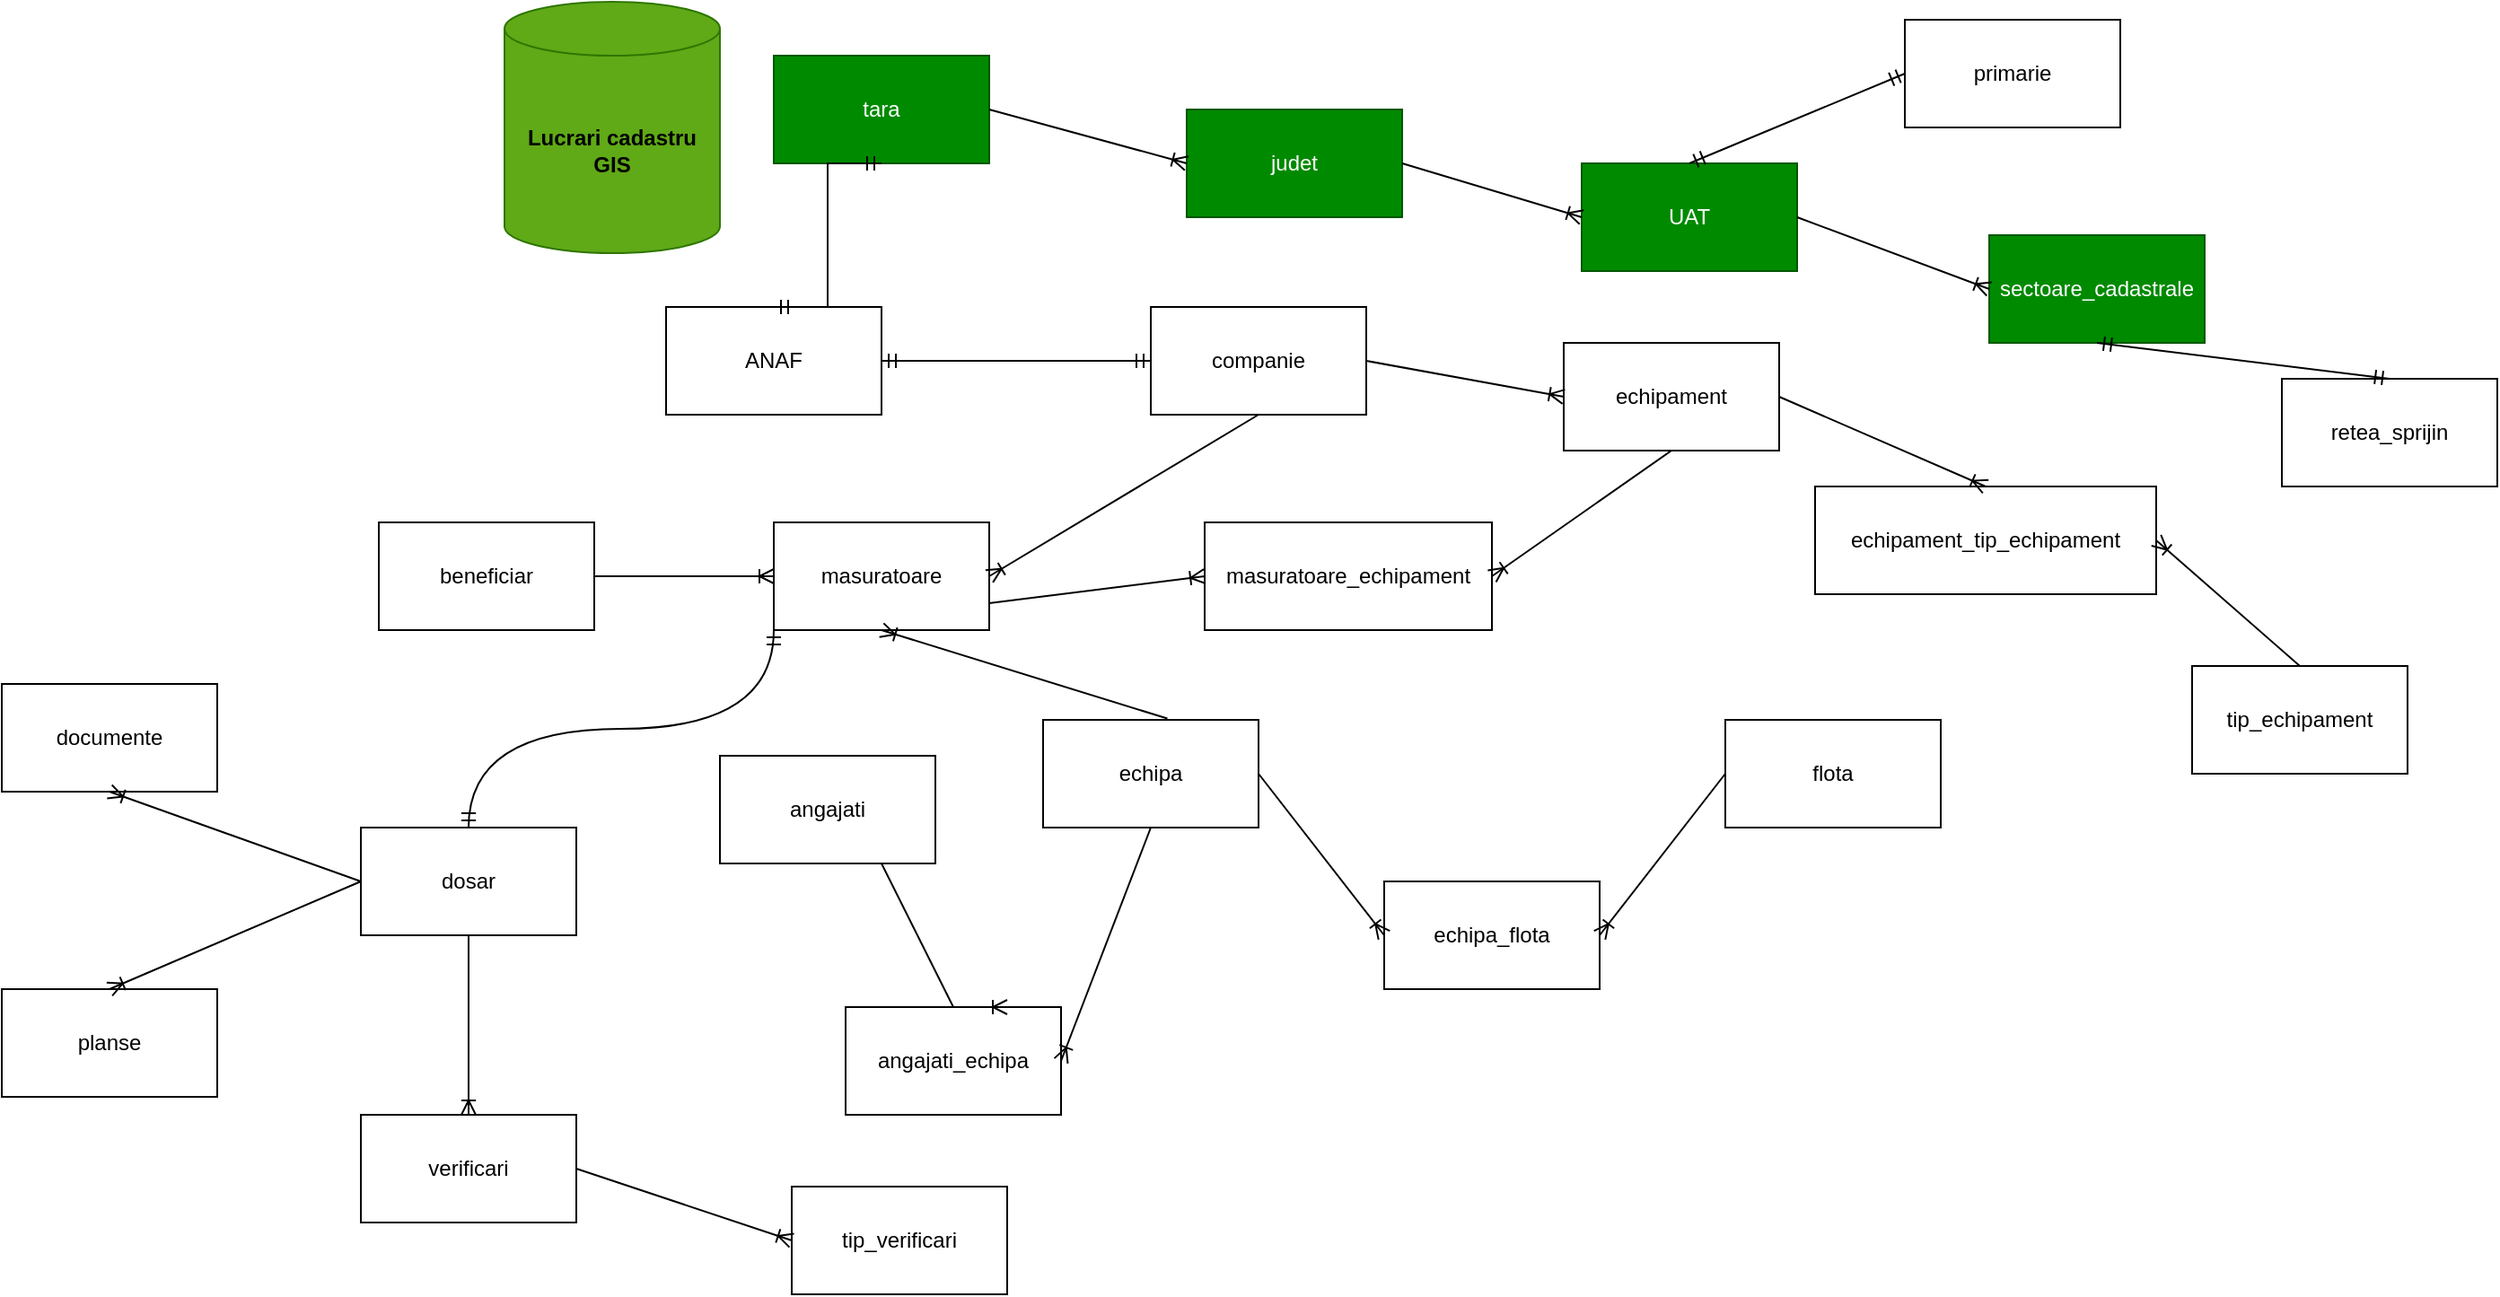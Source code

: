 <mxfile version="22.0.8" type="github">
  <diagram name="Pagina-1" id="PuCSkXzhq6iDSD-JDsau">
    <mxGraphModel dx="2412" dy="823" grid="1" gridSize="10" guides="1" tooltips="1" connect="1" arrows="1" fold="1" page="1" pageScale="1" pageWidth="827" pageHeight="1169" math="0" shadow="0">
      <root>
        <mxCell id="0" />
        <mxCell id="1" parent="0" />
        <mxCell id="dlnl32mdN41B_qW-PVoW-2" value="Lucrari cadastru GIS" style="shape=cylinder3;whiteSpace=wrap;html=1;boundedLbl=1;backgroundOutline=1;size=15;fillColor=#60a917;strokeColor=#2D7600;fontColor=#000000;labelBackgroundColor=none;labelBorderColor=none;fontStyle=1" vertex="1" parent="1">
          <mxGeometry y="10" width="120" height="140" as="geometry" />
        </mxCell>
        <mxCell id="dlnl32mdN41B_qW-PVoW-3" value="sectoare_cadastrale" style="rounded=0;whiteSpace=wrap;html=1;fillColor=#008a00;fontColor=#ffffff;strokeColor=#005700;" vertex="1" parent="1">
          <mxGeometry x="827" y="140" width="120" height="60" as="geometry" />
        </mxCell>
        <mxCell id="dlnl32mdN41B_qW-PVoW-4" value="retea_sprijin" style="rounded=0;whiteSpace=wrap;html=1;" vertex="1" parent="1">
          <mxGeometry x="990" y="220" width="120" height="60" as="geometry" />
        </mxCell>
        <mxCell id="dlnl32mdN41B_qW-PVoW-5" value="echipa" style="rounded=0;whiteSpace=wrap;html=1;" vertex="1" parent="1">
          <mxGeometry x="300" y="410" width="120" height="60" as="geometry" />
        </mxCell>
        <mxCell id="dlnl32mdN41B_qW-PVoW-6" value="angajati" style="rounded=0;whiteSpace=wrap;html=1;" vertex="1" parent="1">
          <mxGeometry x="120" y="430" width="120" height="60" as="geometry" />
        </mxCell>
        <mxCell id="dlnl32mdN41B_qW-PVoW-7" value="echipament" style="rounded=0;whiteSpace=wrap;html=1;" vertex="1" parent="1">
          <mxGeometry x="590" y="200" width="120" height="60" as="geometry" />
        </mxCell>
        <mxCell id="dlnl32mdN41B_qW-PVoW-9" value="flota" style="rounded=0;whiteSpace=wrap;html=1;" vertex="1" parent="1">
          <mxGeometry x="680" y="410" width="120" height="60" as="geometry" />
        </mxCell>
        <mxCell id="dlnl32mdN41B_qW-PVoW-10" value="documente" style="rounded=0;whiteSpace=wrap;html=1;" vertex="1" parent="1">
          <mxGeometry x="-280" y="390" width="120" height="60" as="geometry" />
        </mxCell>
        <mxCell id="dlnl32mdN41B_qW-PVoW-11" value="masuratoare" style="rounded=0;whiteSpace=wrap;html=1;" vertex="1" parent="1">
          <mxGeometry x="150" y="300" width="120" height="60" as="geometry" />
        </mxCell>
        <mxCell id="dlnl32mdN41B_qW-PVoW-12" value="primarie" style="rounded=0;whiteSpace=wrap;html=1;" vertex="1" parent="1">
          <mxGeometry x="780" y="20" width="120" height="60" as="geometry" />
        </mxCell>
        <mxCell id="dlnl32mdN41B_qW-PVoW-13" value="beneficiar" style="rounded=0;whiteSpace=wrap;html=1;" vertex="1" parent="1">
          <mxGeometry x="-70" y="300" width="120" height="60" as="geometry" />
        </mxCell>
        <mxCell id="dlnl32mdN41B_qW-PVoW-15" value="dosar" style="rounded=0;whiteSpace=wrap;html=1;" vertex="1" parent="1">
          <mxGeometry x="-80" y="470" width="120" height="60" as="geometry" />
        </mxCell>
        <mxCell id="dlnl32mdN41B_qW-PVoW-17" value="planse" style="rounded=0;whiteSpace=wrap;html=1;" vertex="1" parent="1">
          <mxGeometry x="-280" y="560" width="120" height="60" as="geometry" />
        </mxCell>
        <mxCell id="dlnl32mdN41B_qW-PVoW-19" value="tip_verificari" style="rounded=0;whiteSpace=wrap;html=1;" vertex="1" parent="1">
          <mxGeometry x="160" y="670" width="120" height="60" as="geometry" />
        </mxCell>
        <mxCell id="dlnl32mdN41B_qW-PVoW-20" value="verificari" style="rounded=0;whiteSpace=wrap;html=1;" vertex="1" parent="1">
          <mxGeometry x="-80" y="630" width="120" height="60" as="geometry" />
        </mxCell>
        <mxCell id="dlnl32mdN41B_qW-PVoW-21" value="UAT" style="rounded=0;whiteSpace=wrap;html=1;fillColor=#008a00;fontColor=#ffffff;strokeColor=#005700;" vertex="1" parent="1">
          <mxGeometry x="600" y="100" width="120" height="60" as="geometry" />
        </mxCell>
        <mxCell id="dlnl32mdN41B_qW-PVoW-22" value="" style="fontSize=12;html=1;endArrow=ERoneToMany;rounded=0;exitX=1;exitY=0.5;exitDx=0;exitDy=0;entryX=0;entryY=0.5;entryDx=0;entryDy=0;" edge="1" parent="1" source="dlnl32mdN41B_qW-PVoW-21" target="dlnl32mdN41B_qW-PVoW-3">
          <mxGeometry width="100" height="100" relative="1" as="geometry">
            <mxPoint x="200" y="220" as="sourcePoint" />
            <mxPoint x="320" y="60" as="targetPoint" />
          </mxGeometry>
        </mxCell>
        <mxCell id="dlnl32mdN41B_qW-PVoW-23" value="judet" style="rounded=0;whiteSpace=wrap;html=1;fillColor=#008a00;fontColor=#ffffff;strokeColor=#005700;" vertex="1" parent="1">
          <mxGeometry x="380" y="70" width="120" height="60" as="geometry" />
        </mxCell>
        <mxCell id="dlnl32mdN41B_qW-PVoW-24" value="" style="fontSize=12;html=1;endArrow=ERoneToMany;rounded=0;exitX=1;exitY=0.5;exitDx=0;exitDy=0;entryX=0;entryY=0.5;entryDx=0;entryDy=0;" edge="1" parent="1" source="dlnl32mdN41B_qW-PVoW-23" target="dlnl32mdN41B_qW-PVoW-21">
          <mxGeometry width="100" height="100" relative="1" as="geometry">
            <mxPoint x="300" y="100" as="sourcePoint" />
            <mxPoint x="470" y="140" as="targetPoint" />
          </mxGeometry>
        </mxCell>
        <mxCell id="dlnl32mdN41B_qW-PVoW-25" value="tara" style="rounded=0;whiteSpace=wrap;html=1;fillColor=#008a00;fontColor=#ffffff;strokeColor=#005700;" vertex="1" parent="1">
          <mxGeometry x="150" y="40" width="120" height="60" as="geometry" />
        </mxCell>
        <mxCell id="dlnl32mdN41B_qW-PVoW-26" value="" style="fontSize=12;html=1;endArrow=ERoneToMany;rounded=0;entryX=0;entryY=0.5;entryDx=0;entryDy=0;exitX=1;exitY=0.5;exitDx=0;exitDy=0;" edge="1" parent="1" source="dlnl32mdN41B_qW-PVoW-25" target="dlnl32mdN41B_qW-PVoW-23">
          <mxGeometry width="100" height="100" relative="1" as="geometry">
            <mxPoint x="360" y="160" as="sourcePoint" />
            <mxPoint x="264" y="130" as="targetPoint" />
          </mxGeometry>
        </mxCell>
        <mxCell id="dlnl32mdN41B_qW-PVoW-27" value="companie" style="rounded=0;whiteSpace=wrap;html=1;" vertex="1" parent="1">
          <mxGeometry x="360" y="180" width="120" height="60" as="geometry" />
        </mxCell>
        <mxCell id="dlnl32mdN41B_qW-PVoW-28" value="" style="fontSize=12;html=1;endArrow=ERoneToMany;rounded=0;exitX=1;exitY=0.5;exitDx=0;exitDy=0;entryX=0;entryY=0.5;entryDx=0;entryDy=0;" edge="1" parent="1" source="dlnl32mdN41B_qW-PVoW-27" target="dlnl32mdN41B_qW-PVoW-7">
          <mxGeometry width="100" height="100" relative="1" as="geometry">
            <mxPoint x="500" y="270" as="sourcePoint" />
            <mxPoint x="590" y="230" as="targetPoint" />
          </mxGeometry>
        </mxCell>
        <mxCell id="dlnl32mdN41B_qW-PVoW-30" value="ANAF" style="rounded=0;whiteSpace=wrap;html=1;" vertex="1" parent="1">
          <mxGeometry x="90" y="180" width="120" height="60" as="geometry" />
        </mxCell>
        <mxCell id="dlnl32mdN41B_qW-PVoW-31" value="" style="edgeStyle=entityRelationEdgeStyle;fontSize=12;html=1;endArrow=ERmandOne;startArrow=ERmandOne;rounded=0;exitX=1;exitY=0.5;exitDx=0;exitDy=0;entryX=0;entryY=0.5;entryDx=0;entryDy=0;" edge="1" parent="1" source="dlnl32mdN41B_qW-PVoW-30" target="dlnl32mdN41B_qW-PVoW-27">
          <mxGeometry width="100" height="100" relative="1" as="geometry">
            <mxPoint x="470" y="330" as="sourcePoint" />
            <mxPoint x="570" y="230" as="targetPoint" />
          </mxGeometry>
        </mxCell>
        <mxCell id="dlnl32mdN41B_qW-PVoW-32" value="" style="edgeStyle=entityRelationEdgeStyle;fontSize=12;html=1;endArrow=ERmandOne;startArrow=ERmandOne;rounded=0;entryX=0.5;entryY=1;entryDx=0;entryDy=0;exitX=0.5;exitY=0;exitDx=0;exitDy=0;" edge="1" parent="1" source="dlnl32mdN41B_qW-PVoW-30" target="dlnl32mdN41B_qW-PVoW-25">
          <mxGeometry width="100" height="100" relative="1" as="geometry">
            <mxPoint x="470" y="330" as="sourcePoint" />
            <mxPoint x="570" y="230" as="targetPoint" />
          </mxGeometry>
        </mxCell>
        <mxCell id="dlnl32mdN41B_qW-PVoW-33" value="" style="fontSize=12;html=1;endArrow=ERoneToMany;rounded=0;exitX=0.5;exitY=1;exitDx=0;exitDy=0;entryX=1;entryY=0.5;entryDx=0;entryDy=0;" edge="1" parent="1" source="dlnl32mdN41B_qW-PVoW-27" target="dlnl32mdN41B_qW-PVoW-11">
          <mxGeometry width="100" height="100" relative="1" as="geometry">
            <mxPoint x="510" y="400" as="sourcePoint" />
            <mxPoint x="610" y="300" as="targetPoint" />
          </mxGeometry>
        </mxCell>
        <mxCell id="dlnl32mdN41B_qW-PVoW-34" value="masuratoare_echipament" style="rounded=0;whiteSpace=wrap;html=1;" vertex="1" parent="1">
          <mxGeometry x="390" y="300" width="160" height="60" as="geometry" />
        </mxCell>
        <mxCell id="dlnl32mdN41B_qW-PVoW-35" value="" style="fontSize=12;html=1;endArrow=ERoneToMany;rounded=0;exitX=1;exitY=0.75;exitDx=0;exitDy=0;entryX=0;entryY=0.5;entryDx=0;entryDy=0;" edge="1" parent="1" source="dlnl32mdN41B_qW-PVoW-11" target="dlnl32mdN41B_qW-PVoW-34">
          <mxGeometry width="100" height="100" relative="1" as="geometry">
            <mxPoint x="270" y="490" as="sourcePoint" />
            <mxPoint x="370" y="390" as="targetPoint" />
          </mxGeometry>
        </mxCell>
        <mxCell id="dlnl32mdN41B_qW-PVoW-36" value="" style="fontSize=12;html=1;endArrow=ERoneToMany;rounded=0;exitX=0.5;exitY=1;exitDx=0;exitDy=0;entryX=1;entryY=0.5;entryDx=0;entryDy=0;" edge="1" parent="1" source="dlnl32mdN41B_qW-PVoW-7" target="dlnl32mdN41B_qW-PVoW-34">
          <mxGeometry width="100" height="100" relative="1" as="geometry">
            <mxPoint x="650" y="270" as="sourcePoint" />
            <mxPoint x="650" y="350" as="targetPoint" />
          </mxGeometry>
        </mxCell>
        <mxCell id="dlnl32mdN41B_qW-PVoW-37" value="angajati_echipa" style="rounded=0;whiteSpace=wrap;html=1;" vertex="1" parent="1">
          <mxGeometry x="190" y="570" width="120" height="60" as="geometry" />
        </mxCell>
        <mxCell id="dlnl32mdN41B_qW-PVoW-38" value="" style="edgeStyle=entityRelationEdgeStyle;fontSize=12;html=1;endArrow=ERoneToMany;rounded=0;exitX=0.5;exitY=1;exitDx=0;exitDy=0;entryX=0.75;entryY=0;entryDx=0;entryDy=0;" edge="1" parent="1" source="dlnl32mdN41B_qW-PVoW-6" target="dlnl32mdN41B_qW-PVoW-37">
          <mxGeometry width="100" height="100" relative="1" as="geometry">
            <mxPoint x="280" y="550" as="sourcePoint" />
            <mxPoint x="440" y="520" as="targetPoint" />
          </mxGeometry>
        </mxCell>
        <mxCell id="dlnl32mdN41B_qW-PVoW-39" value="" style="fontSize=12;html=1;endArrow=ERoneToMany;rounded=0;entryX=1;entryY=0.5;entryDx=0;entryDy=0;exitX=0.5;exitY=1;exitDx=0;exitDy=0;" edge="1" parent="1" source="dlnl32mdN41B_qW-PVoW-5" target="dlnl32mdN41B_qW-PVoW-37">
          <mxGeometry width="100" height="100" relative="1" as="geometry">
            <mxPoint x="300" y="590" as="sourcePoint" />
            <mxPoint x="320" y="570" as="targetPoint" />
          </mxGeometry>
        </mxCell>
        <mxCell id="dlnl32mdN41B_qW-PVoW-40" value="" style="fontSize=12;html=1;endArrow=ERoneToMany;rounded=0;exitX=0.577;exitY=-0.012;exitDx=0;exitDy=0;exitPerimeter=0;entryX=0.5;entryY=1;entryDx=0;entryDy=0;" edge="1" parent="1" source="dlnl32mdN41B_qW-PVoW-5" target="dlnl32mdN41B_qW-PVoW-11">
          <mxGeometry width="100" height="100" relative="1" as="geometry">
            <mxPoint x="630" y="390" as="sourcePoint" />
            <mxPoint x="730" y="290" as="targetPoint" />
          </mxGeometry>
        </mxCell>
        <mxCell id="dlnl32mdN41B_qW-PVoW-41" value="echipa_flota" style="rounded=0;whiteSpace=wrap;html=1;" vertex="1" parent="1">
          <mxGeometry x="490" y="500" width="120" height="60" as="geometry" />
        </mxCell>
        <mxCell id="dlnl32mdN41B_qW-PVoW-42" value="" style="fontSize=12;html=1;endArrow=ERoneToMany;rounded=0;exitX=1;exitY=0.5;exitDx=0;exitDy=0;entryX=0;entryY=0.5;entryDx=0;entryDy=0;" edge="1" parent="1" source="dlnl32mdN41B_qW-PVoW-5" target="dlnl32mdN41B_qW-PVoW-41">
          <mxGeometry width="100" height="100" relative="1" as="geometry">
            <mxPoint x="610" y="510" as="sourcePoint" />
            <mxPoint x="710" y="410" as="targetPoint" />
          </mxGeometry>
        </mxCell>
        <mxCell id="dlnl32mdN41B_qW-PVoW-43" value="" style="fontSize=12;html=1;endArrow=ERoneToMany;rounded=0;entryX=1;entryY=0.5;entryDx=0;entryDy=0;exitX=0;exitY=0.5;exitDx=0;exitDy=0;" edge="1" parent="1" source="dlnl32mdN41B_qW-PVoW-9" target="dlnl32mdN41B_qW-PVoW-41">
          <mxGeometry width="100" height="100" relative="1" as="geometry">
            <mxPoint x="600" y="450" as="sourcePoint" />
            <mxPoint x="710" y="400" as="targetPoint" />
          </mxGeometry>
        </mxCell>
        <mxCell id="dlnl32mdN41B_qW-PVoW-44" value="" style="fontSize=12;html=1;endArrow=ERmandOne;startArrow=ERmandOne;rounded=0;entryX=0.5;entryY=1;entryDx=0;entryDy=0;exitX=0.5;exitY=0;exitDx=0;exitDy=0;" edge="1" parent="1" source="dlnl32mdN41B_qW-PVoW-4" target="dlnl32mdN41B_qW-PVoW-3">
          <mxGeometry width="100" height="100" relative="1" as="geometry">
            <mxPoint x="650" y="390" as="sourcePoint" />
            <mxPoint x="750" y="290" as="targetPoint" />
          </mxGeometry>
        </mxCell>
        <mxCell id="dlnl32mdN41B_qW-PVoW-45" value="" style="fontSize=12;html=1;endArrow=ERmandOne;startArrow=ERmandOne;rounded=0;entryX=0;entryY=0.5;entryDx=0;entryDy=0;exitX=0.5;exitY=0;exitDx=0;exitDy=0;" edge="1" parent="1" source="dlnl32mdN41B_qW-PVoW-21" target="dlnl32mdN41B_qW-PVoW-12">
          <mxGeometry width="100" height="100" relative="1" as="geometry">
            <mxPoint x="860" y="310" as="sourcePoint" />
            <mxPoint x="897" y="210" as="targetPoint" />
          </mxGeometry>
        </mxCell>
        <mxCell id="dlnl32mdN41B_qW-PVoW-46" value="" style="edgeStyle=entityRelationEdgeStyle;fontSize=12;html=1;endArrow=ERoneToMany;rounded=0;entryX=0;entryY=0.5;entryDx=0;entryDy=0;exitX=1;exitY=0.5;exitDx=0;exitDy=0;" edge="1" parent="1" source="dlnl32mdN41B_qW-PVoW-13" target="dlnl32mdN41B_qW-PVoW-11">
          <mxGeometry width="100" height="100" relative="1" as="geometry">
            <mxPoint x="-50" y="490" as="sourcePoint" />
            <mxPoint x="50" y="390" as="targetPoint" />
          </mxGeometry>
        </mxCell>
        <mxCell id="dlnl32mdN41B_qW-PVoW-47" value="echipament_tip_echipament" style="rounded=0;whiteSpace=wrap;html=1;" vertex="1" parent="1">
          <mxGeometry x="730" y="280" width="190" height="60" as="geometry" />
        </mxCell>
        <mxCell id="dlnl32mdN41B_qW-PVoW-48" value="tip_echipament" style="rounded=0;whiteSpace=wrap;html=1;" vertex="1" parent="1">
          <mxGeometry x="940" y="380" width="120" height="60" as="geometry" />
        </mxCell>
        <mxCell id="dlnl32mdN41B_qW-PVoW-49" value="" style="fontSize=12;html=1;endArrow=ERoneToMany;rounded=0;entryX=0.5;entryY=0;entryDx=0;entryDy=0;exitX=1;exitY=0.5;exitDx=0;exitDy=0;" edge="1" parent="1" source="dlnl32mdN41B_qW-PVoW-7" target="dlnl32mdN41B_qW-PVoW-47">
          <mxGeometry width="100" height="100" relative="1" as="geometry">
            <mxPoint x="750" y="210" as="sourcePoint" />
            <mxPoint x="820" y="250" as="targetPoint" />
          </mxGeometry>
        </mxCell>
        <mxCell id="dlnl32mdN41B_qW-PVoW-50" value="" style="fontSize=12;html=1;endArrow=ERoneToMany;rounded=0;exitX=0.5;exitY=0;exitDx=0;exitDy=0;entryX=1;entryY=0.5;entryDx=0;entryDy=0;" edge="1" parent="1" source="dlnl32mdN41B_qW-PVoW-48" target="dlnl32mdN41B_qW-PVoW-47">
          <mxGeometry width="100" height="100" relative="1" as="geometry">
            <mxPoint x="980" y="490" as="sourcePoint" />
            <mxPoint x="1090" y="510" as="targetPoint" />
          </mxGeometry>
        </mxCell>
        <mxCell id="dlnl32mdN41B_qW-PVoW-51" value="" style="fontSize=12;html=1;endArrow=ERoneToMany;rounded=0;exitX=1;exitY=0.5;exitDx=0;exitDy=0;entryX=0;entryY=0.5;entryDx=0;entryDy=0;" edge="1" parent="1" source="dlnl32mdN41B_qW-PVoW-20" target="dlnl32mdN41B_qW-PVoW-19">
          <mxGeometry width="100" height="100" relative="1" as="geometry">
            <mxPoint x="760" y="820" as="sourcePoint" />
            <mxPoint x="860" y="720" as="targetPoint" />
          </mxGeometry>
        </mxCell>
        <mxCell id="dlnl32mdN41B_qW-PVoW-53" value="" style="edgeStyle=orthogonalEdgeStyle;fontSize=12;html=1;endArrow=ERmandOne;startArrow=ERmandOne;rounded=0;entryX=0;entryY=1;entryDx=0;entryDy=0;exitX=0.5;exitY=0;exitDx=0;exitDy=0;curved=1;" edge="1" parent="1" source="dlnl32mdN41B_qW-PVoW-15" target="dlnl32mdN41B_qW-PVoW-11">
          <mxGeometry width="100" height="100" relative="1" as="geometry">
            <mxPoint x="-30" y="460" as="sourcePoint" />
            <mxPoint x="70" y="360" as="targetPoint" />
          </mxGeometry>
        </mxCell>
        <mxCell id="dlnl32mdN41B_qW-PVoW-54" value="" style="fontSize=12;html=1;endArrow=ERoneToMany;rounded=0;exitX=0.5;exitY=1;exitDx=0;exitDy=0;entryX=0.5;entryY=0;entryDx=0;entryDy=0;" edge="1" parent="1" source="dlnl32mdN41B_qW-PVoW-15" target="dlnl32mdN41B_qW-PVoW-20">
          <mxGeometry width="100" height="100" relative="1" as="geometry">
            <mxPoint x="-120" y="680" as="sourcePoint" />
            <mxPoint x="-20" y="580" as="targetPoint" />
          </mxGeometry>
        </mxCell>
        <mxCell id="dlnl32mdN41B_qW-PVoW-56" value="" style="fontSize=12;html=1;endArrow=ERoneToMany;rounded=0;exitX=0;exitY=0.5;exitDx=0;exitDy=0;entryX=0.5;entryY=0;entryDx=0;entryDy=0;" edge="1" parent="1" source="dlnl32mdN41B_qW-PVoW-15" target="dlnl32mdN41B_qW-PVoW-17">
          <mxGeometry width="100" height="100" relative="1" as="geometry">
            <mxPoint x="-250" y="770" as="sourcePoint" />
            <mxPoint x="-150" y="670" as="targetPoint" />
          </mxGeometry>
        </mxCell>
        <mxCell id="dlnl32mdN41B_qW-PVoW-57" value="" style="fontSize=12;html=1;endArrow=ERoneToMany;rounded=0;exitX=0;exitY=0.5;exitDx=0;exitDy=0;entryX=0.5;entryY=1;entryDx=0;entryDy=0;" edge="1" parent="1" source="dlnl32mdN41B_qW-PVoW-15" target="dlnl32mdN41B_qW-PVoW-10">
          <mxGeometry width="100" height="100" relative="1" as="geometry">
            <mxPoint x="-150" y="490" as="sourcePoint" />
            <mxPoint x="-290" y="550" as="targetPoint" />
          </mxGeometry>
        </mxCell>
      </root>
    </mxGraphModel>
  </diagram>
</mxfile>
